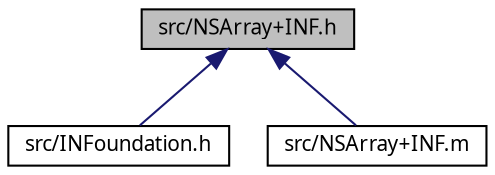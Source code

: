 digraph G
{
  edge [fontname="FreeSans.ttf",fontsize="10",labelfontname="FreeSans.ttf",labelfontsize="10"];
  node [fontname="FreeSans.ttf",fontsize="10",shape=record];
  Node1 [label="src/NSArray+INF.h",height=0.2,width=0.4,color="black", fillcolor="grey75", style="filled" fontcolor="black"];
  Node1 -> Node2 [dir=back,color="midnightblue",fontsize="10",style="solid",fontname="FreeSans.ttf"];
  Node2 [label="src/INFoundation.h",height=0.2,width=0.4,color="black", fillcolor="white", style="filled",URL="$_i_n_foundation_8h.html"];
  Node1 -> Node3 [dir=back,color="midnightblue",fontsize="10",style="solid",fontname="FreeSans.ttf"];
  Node3 [label="src/NSArray+INF.m",height=0.2,width=0.4,color="black", fillcolor="white", style="filled",URL="$_n_s_array_09_i_n_f_8m.html"];
}
